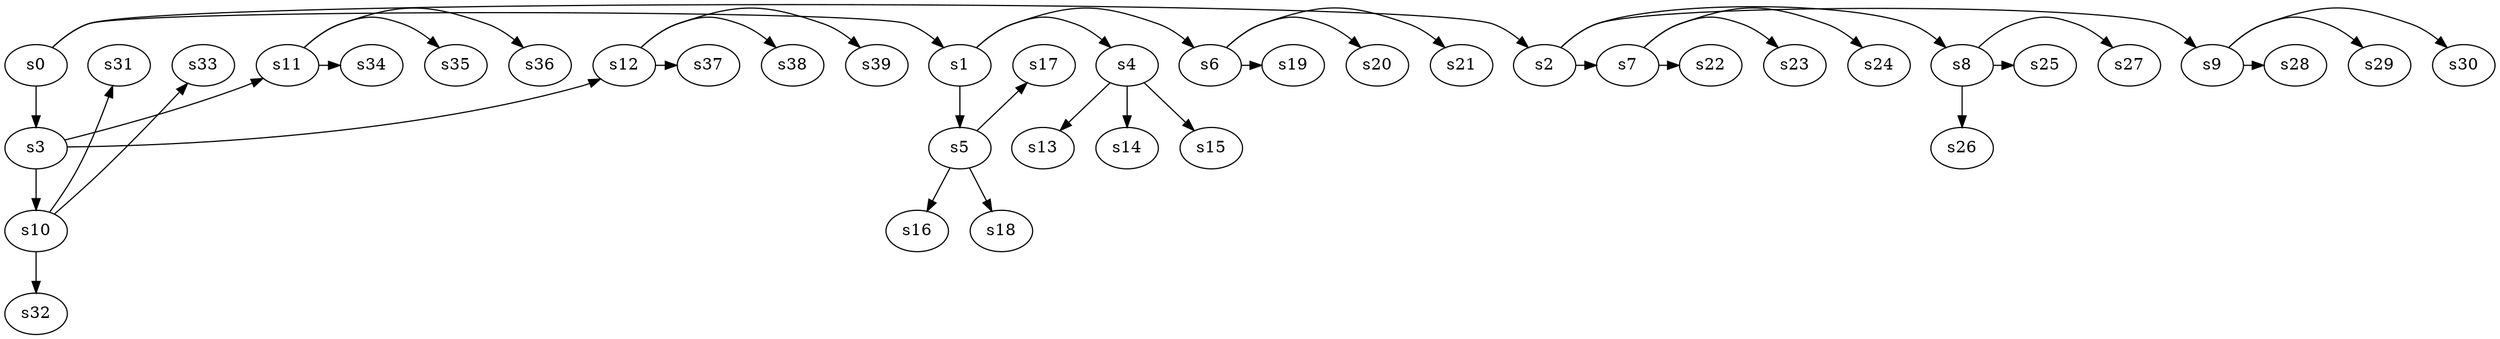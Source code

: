 digraph game_0283_branch_4_3 {
    s0 [name="s0", player=1];
    s1 [name="s1", player=1];
    s2 [name="s2", player=1, target=1];
    s3 [name="s3", player=1];
    s4 [name="s4", player=0];
    s5 [name="s5", player=0];
    s6 [name="s6", player=1];
    s7 [name="s7", player=0, target=1];
    s8 [name="s8", player=1];
    s9 [name="s9", player=0];
    s10 [name="s10", player=1];
    s11 [name="s11", player=0];
    s12 [name="s12", player=1];
    s13 [name="s13", player=0, target=1];
    s14 [name="s14", player=1];
    s15 [name="s15", player=1, target=1];
    s16 [name="s16", player=0, target=1];
    s17 [name="s17", player=0];
    s18 [name="s18", player=1, target=1];
    s19 [name="s19", player=1, target=1];
    s20 [name="s20", player=0];
    s21 [name="s21", player=0];
    s22 [name="s22", player=0];
    s23 [name="s23", player=0];
    s24 [name="s24", player=1];
    s25 [name="s25", player=1];
    s26 [name="s26", player=0];
    s27 [name="s27", player=0, target=1];
    s28 [name="s28", player=0];
    s29 [name="s29", player=0];
    s30 [name="s30", player=1];
    s31 [name="s31", player=0];
    s32 [name="s32", player=0, target=1];
    s33 [name="s33", player=1];
    s34 [name="s34", player=1];
    s35 [name="s35", player=0];
    s36 [name="s36", player=0];
    s37 [name="s37", player=0];
    s38 [name="s38", player=0];
    s39 [name="s39", player=1];

    s0 -> s1 [constraint="!(time % 3 == 0)"];
    s0 -> s2 [constraint="time == 2"];
    s0 -> s3;
    s1 -> s4 [constraint="time % 3 == 1"];
    s1 -> s5;
    s1 -> s6 [constraint="time % 2 == 0 || time % 2 == 1"];
    s2 -> s7 [constraint="time % 6 == 4"];
    s2 -> s8 [constraint="!(time % 4 == 0)"];
    s2 -> s9 [constraint="time % 2 == 1"];
    s3 -> s10;
    s3 -> s11 [constraint="!(time % 4 == 0)"];
    s3 -> s12 [constraint="time % 5 == 2"];
    s4 -> s13;
    s4 -> s14;
    s4 -> s15;
    s5 -> s16;
    s5 -> s17 [constraint="time % 2 == 1"];
    s5 -> s18;
    s6 -> s19 [constraint="time % 3 == 0"];
    s6 -> s20 [constraint="time % 3 == 0"];
    s6 -> s21 [constraint="time == 3"];
    s7 -> s22 [constraint="time % 4 == 0 || time % 2 == 1"];
    s7 -> s23 [constraint="time % 2 == 0 || time % 2 == 1"];
    s7 -> s24 [constraint="!(time % 5 == 0)"];
    s8 -> s25 [constraint="time == 12 || time == 14"];
    s8 -> s26;
    s8 -> s27 [constraint="!(time % 5 == 0)"];
    s9 -> s28 [constraint="time == 3 || time == 5 || time == 6 || time == 12"];
    s9 -> s29 [constraint="time == 0 || time == 3 || time == 11 || time == 13"];
    s9 -> s30 [constraint="time % 2 == 1"];
    s10 -> s31 [constraint="time % 2 == 0"];
    s10 -> s32;
    s10 -> s33 [constraint="time % 4 == 3"];
    s11 -> s34 [constraint="time % 5 == 2"];
    s11 -> s35 [constraint="time % 3 == 2"];
    s11 -> s36 [constraint="time % 3 == 0"];
    s12 -> s37 [constraint="time == 0 || time == 1 || time == 6"];
    s12 -> s38 [constraint="!(time % 5 == 0)"];
    s12 -> s39 [constraint="time % 3 == 0 || time % 3 == 1"];
}
